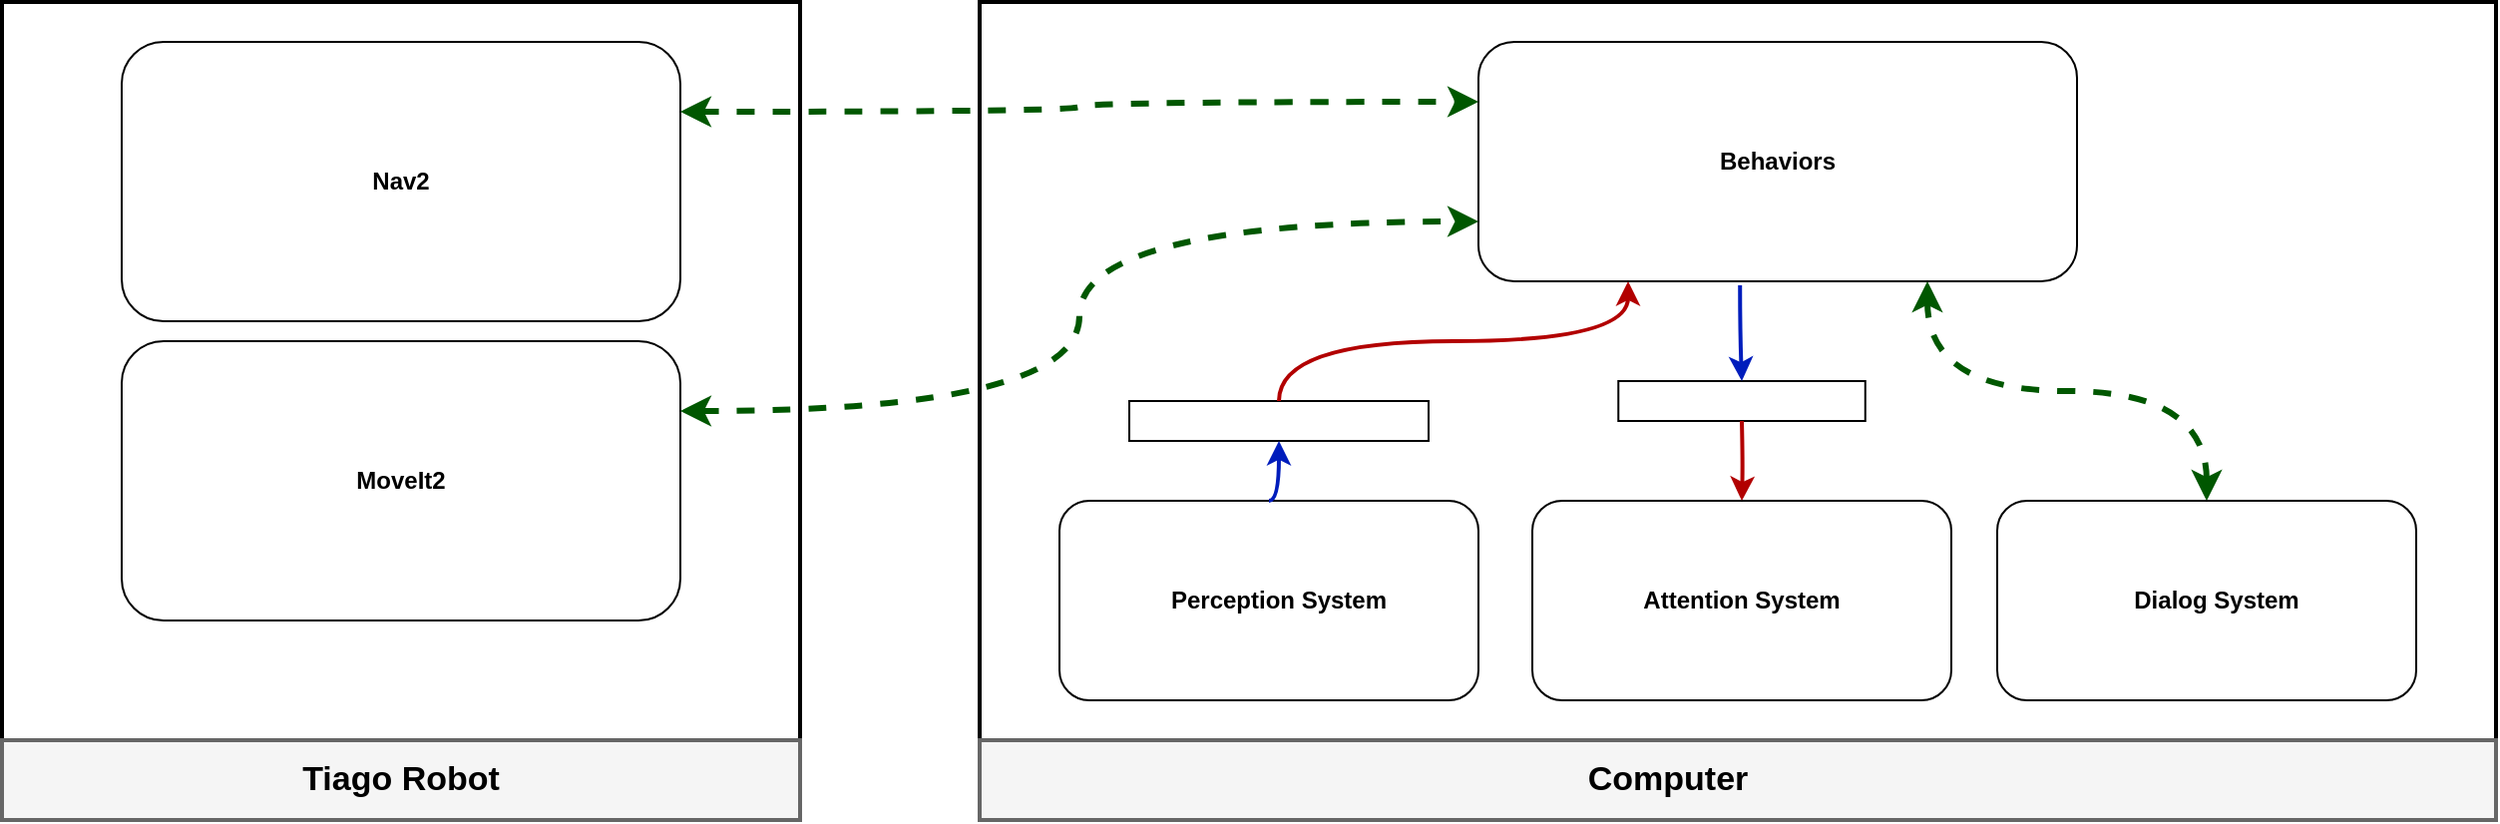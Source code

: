 <mxfile version="22.1.16" type="device">
  <diagram name="Página-1" id="CN_k2_s3_-QTpoPHAueU">
    <mxGraphModel dx="1842" dy="879" grid="1" gridSize="10" guides="1" tooltips="1" connect="1" arrows="1" fold="1" page="1" pageScale="1" pageWidth="15747" pageHeight="3936" math="0" shadow="0">
      <root>
        <mxCell id="0" />
        <mxCell id="1" parent="0" />
        <mxCell id="-AtRTF-iCXZEoDGi1WE5-1" value="" style="rounded=0;whiteSpace=wrap;html=1;strokeWidth=2;" vertex="1" parent="1">
          <mxGeometry x="150" y="410" width="400" height="410" as="geometry" />
        </mxCell>
        <mxCell id="-AtRTF-iCXZEoDGi1WE5-2" value="" style="rounded=0;whiteSpace=wrap;html=1;strokeWidth=2;fillColor=#f5f5f5;strokeColor=#666666;fontColor=#333333;" vertex="1" parent="1">
          <mxGeometry x="150" y="780" width="400" height="40" as="geometry" />
        </mxCell>
        <mxCell id="-AtRTF-iCXZEoDGi1WE5-3" value="&lt;font style=&quot;font-size: 17px&quot;&gt;&lt;b&gt;Tiago Robot&lt;/b&gt;&lt;/font&gt;" style="text;html=1;strokeColor=none;fillColor=none;align=center;verticalAlign=middle;whiteSpace=wrap;rounded=0;" vertex="1" parent="1">
          <mxGeometry x="282" y="790" width="136" height="20" as="geometry" />
        </mxCell>
        <mxCell id="-AtRTF-iCXZEoDGi1WE5-4" value="" style="rounded=1;whiteSpace=wrap;html=1;fillColor=none;" vertex="1" parent="1">
          <mxGeometry x="210" y="430" width="280" height="140" as="geometry" />
        </mxCell>
        <mxCell id="-AtRTF-iCXZEoDGi1WE5-5" value="Nav2" style="text;html=1;strokeColor=none;fillColor=none;align=center;verticalAlign=middle;whiteSpace=wrap;rounded=0;fontStyle=1" vertex="1" parent="1">
          <mxGeometry x="295" y="490" width="110" height="20" as="geometry" />
        </mxCell>
        <mxCell id="-AtRTF-iCXZEoDGi1WE5-6" value="" style="rounded=1;whiteSpace=wrap;html=1;fillColor=none;" vertex="1" parent="1">
          <mxGeometry x="210" y="580" width="280" height="140" as="geometry" />
        </mxCell>
        <mxCell id="-AtRTF-iCXZEoDGi1WE5-7" value="MoveIt2" style="text;html=1;strokeColor=none;fillColor=none;align=center;verticalAlign=middle;whiteSpace=wrap;rounded=0;fontStyle=1" vertex="1" parent="1">
          <mxGeometry x="295" y="640" width="110" height="20" as="geometry" />
        </mxCell>
        <mxCell id="-AtRTF-iCXZEoDGi1WE5-8" value="" style="rounded=0;whiteSpace=wrap;html=1;strokeWidth=2;" vertex="1" parent="1">
          <mxGeometry x="640" y="410" width="760" height="410" as="geometry" />
        </mxCell>
        <mxCell id="-AtRTF-iCXZEoDGi1WE5-9" value="" style="rounded=0;whiteSpace=wrap;html=1;strokeWidth=2;fillColor=#f5f5f5;strokeColor=#666666;fontColor=#333333;" vertex="1" parent="1">
          <mxGeometry x="640" y="780" width="760" height="40" as="geometry" />
        </mxCell>
        <mxCell id="-AtRTF-iCXZEoDGi1WE5-10" value="&lt;font style=&quot;font-size: 17px&quot;&gt;&lt;b&gt;Computer&lt;/b&gt;&lt;/font&gt;" style="text;html=1;strokeColor=none;fillColor=none;align=center;verticalAlign=middle;whiteSpace=wrap;rounded=0;" vertex="1" parent="1">
          <mxGeometry x="917" y="790" width="136" height="20" as="geometry" />
        </mxCell>
        <mxCell id="-AtRTF-iCXZEoDGi1WE5-11" value="" style="rounded=1;whiteSpace=wrap;html=1;fillColor=none;" vertex="1" parent="1">
          <mxGeometry x="680" y="660" width="210" height="100" as="geometry" />
        </mxCell>
        <mxCell id="-AtRTF-iCXZEoDGi1WE5-12" value="Perception System" style="text;html=1;strokeColor=none;fillColor=none;align=center;verticalAlign=middle;whiteSpace=wrap;rounded=0;fontStyle=1" vertex="1" parent="1">
          <mxGeometry x="730" y="700" width="120" height="20" as="geometry" />
        </mxCell>
        <mxCell id="-AtRTF-iCXZEoDGi1WE5-13" value="" style="rounded=1;whiteSpace=wrap;html=1;fillColor=none;" vertex="1" parent="1">
          <mxGeometry x="917" y="660" width="210" height="100" as="geometry" />
        </mxCell>
        <mxCell id="-AtRTF-iCXZEoDGi1WE5-15" value="" style="rounded=1;whiteSpace=wrap;html=1;fillColor=none;" vertex="1" parent="1">
          <mxGeometry x="1150" y="660" width="210" height="100" as="geometry" />
        </mxCell>
        <mxCell id="-AtRTF-iCXZEoDGi1WE5-16" value="Dialog System" style="text;html=1;strokeColor=none;fillColor=none;align=center;verticalAlign=middle;whiteSpace=wrap;rounded=0;fontStyle=1" vertex="1" parent="1">
          <mxGeometry x="1200" y="700" width="120" height="20" as="geometry" />
        </mxCell>
        <mxCell id="-AtRTF-iCXZEoDGi1WE5-17" value="" style="rounded=1;whiteSpace=wrap;html=1;fillColor=none;" vertex="1" parent="1">
          <mxGeometry x="890" y="430" width="300" height="120" as="geometry" />
        </mxCell>
        <mxCell id="-AtRTF-iCXZEoDGi1WE5-19" value="Attention System" style="text;html=1;strokeColor=none;fillColor=none;align=center;verticalAlign=middle;whiteSpace=wrap;rounded=0;fontStyle=1" vertex="1" parent="1">
          <mxGeometry x="962" y="700" width="120" height="20" as="geometry" />
        </mxCell>
        <mxCell id="-AtRTF-iCXZEoDGi1WE5-14" value="Behaviors" style="text;html=1;strokeColor=none;fillColor=none;align=center;verticalAlign=middle;whiteSpace=wrap;rounded=0;fontStyle=1" vertex="1" parent="1">
          <mxGeometry x="980" y="480" width="120" height="20" as="geometry" />
        </mxCell>
        <mxCell id="-AtRTF-iCXZEoDGi1WE5-20" style="edgeStyle=orthogonalEdgeStyle;curved=1;rounded=0;orthogonalLoop=1;jettySize=auto;html=1;exitX=1;exitY=0.25;exitDx=0;exitDy=0;entryX=0;entryY=0.25;entryDx=0;entryDy=0;strokeWidth=3;dashed=1;startArrow=classic;startFill=1;fillColor=#008a00;strokeColor=#005700;" edge="1" parent="1" source="-AtRTF-iCXZEoDGi1WE5-4" target="-AtRTF-iCXZEoDGi1WE5-17">
          <mxGeometry relative="1" as="geometry">
            <mxPoint x="255" y="100" as="sourcePoint" />
            <mxPoint x="489" y="260" as="targetPoint" />
          </mxGeometry>
        </mxCell>
        <mxCell id="-AtRTF-iCXZEoDGi1WE5-24" style="edgeStyle=orthogonalEdgeStyle;curved=1;rounded=0;orthogonalLoop=1;jettySize=auto;html=1;exitX=1;exitY=0.25;exitDx=0;exitDy=0;entryX=0;entryY=0.75;entryDx=0;entryDy=0;strokeWidth=3;dashed=1;startArrow=classic;startFill=1;fillColor=#008a00;strokeColor=#005700;" edge="1" parent="1" source="-AtRTF-iCXZEoDGi1WE5-6" target="-AtRTF-iCXZEoDGi1WE5-17">
          <mxGeometry relative="1" as="geometry">
            <mxPoint x="500" y="475" as="sourcePoint" />
            <mxPoint x="900" y="470" as="targetPoint" />
          </mxGeometry>
        </mxCell>
        <mxCell id="-AtRTF-iCXZEoDGi1WE5-29" style="edgeStyle=orthogonalEdgeStyle;curved=1;rounded=0;orthogonalLoop=1;jettySize=auto;html=1;exitX=0.5;exitY=0;exitDx=0;exitDy=0;entryX=0.75;entryY=1;entryDx=0;entryDy=0;strokeWidth=3;dashed=1;startArrow=classic;startFill=1;fillColor=#008a00;strokeColor=#005700;" edge="1" parent="1" source="-AtRTF-iCXZEoDGi1WE5-15" target="-AtRTF-iCXZEoDGi1WE5-17">
          <mxGeometry relative="1" as="geometry">
            <mxPoint x="500" y="475" as="sourcePoint" />
            <mxPoint x="900" y="470" as="targetPoint" />
          </mxGeometry>
        </mxCell>
        <mxCell id="-AtRTF-iCXZEoDGi1WE5-30" value="" style="rounded=0;whiteSpace=wrap;html=1;" vertex="1" parent="1">
          <mxGeometry x="960.13" y="600" width="123.75" height="20" as="geometry" />
        </mxCell>
        <mxCell id="-AtRTF-iCXZEoDGi1WE5-31" style="edgeStyle=orthogonalEdgeStyle;curved=1;rounded=0;orthogonalLoop=1;jettySize=auto;html=1;exitX=0.437;exitY=1.017;exitDx=0;exitDy=0;entryX=0.5;entryY=0;entryDx=0;entryDy=0;startArrow=none;startFill=0;strokeWidth=2;fillColor=#0050ef;strokeColor=#001DBC;exitPerimeter=0;" edge="1" parent="1" source="-AtRTF-iCXZEoDGi1WE5-17" target="-AtRTF-iCXZEoDGi1WE5-30">
          <mxGeometry relative="1" as="geometry">
            <mxPoint x="685" y="285" as="sourcePoint" />
            <mxPoint x="542" y="390" as="targetPoint" />
          </mxGeometry>
        </mxCell>
        <mxCell id="-AtRTF-iCXZEoDGi1WE5-32" style="edgeStyle=orthogonalEdgeStyle;curved=1;rounded=0;orthogonalLoop=1;jettySize=auto;html=1;entryX=0.5;entryY=0;entryDx=0;entryDy=0;strokeWidth=2;fillColor=#e51400;strokeColor=#B20000;" edge="1" parent="1" target="-AtRTF-iCXZEoDGi1WE5-13">
          <mxGeometry relative="1" as="geometry">
            <mxPoint x="1022" y="620" as="sourcePoint" />
            <mxPoint x="318" y="465" as="targetPoint" />
          </mxGeometry>
        </mxCell>
        <mxCell id="-AtRTF-iCXZEoDGi1WE5-36" value="" style="rounded=0;whiteSpace=wrap;html=1;" vertex="1" parent="1">
          <mxGeometry x="715" y="610" width="150" height="20" as="geometry" />
        </mxCell>
        <mxCell id="-AtRTF-iCXZEoDGi1WE5-37" style="edgeStyle=orthogonalEdgeStyle;curved=1;rounded=0;orthogonalLoop=1;jettySize=auto;html=1;exitX=0.5;exitY=0;exitDx=0;exitDy=0;entryX=0.5;entryY=1;entryDx=0;entryDy=0;startArrow=none;startFill=0;strokeWidth=2;fillColor=#0050ef;strokeColor=#001DBC;" edge="1" parent="1" source="-AtRTF-iCXZEoDGi1WE5-11" target="-AtRTF-iCXZEoDGi1WE5-36">
          <mxGeometry relative="1" as="geometry">
            <mxPoint x="1031" y="562" as="sourcePoint" />
            <mxPoint x="1032" y="610" as="targetPoint" />
          </mxGeometry>
        </mxCell>
        <mxCell id="-AtRTF-iCXZEoDGi1WE5-38" style="edgeStyle=orthogonalEdgeStyle;curved=1;rounded=0;orthogonalLoop=1;jettySize=auto;html=1;entryX=0.25;entryY=1;entryDx=0;entryDy=0;strokeWidth=2;fillColor=#e51400;strokeColor=#B20000;exitX=0.5;exitY=0;exitDx=0;exitDy=0;" edge="1" parent="1" source="-AtRTF-iCXZEoDGi1WE5-36" target="-AtRTF-iCXZEoDGi1WE5-17">
          <mxGeometry relative="1" as="geometry">
            <mxPoint x="1032" y="630" as="sourcePoint" />
            <mxPoint x="1032" y="670" as="targetPoint" />
          </mxGeometry>
        </mxCell>
      </root>
    </mxGraphModel>
  </diagram>
</mxfile>
